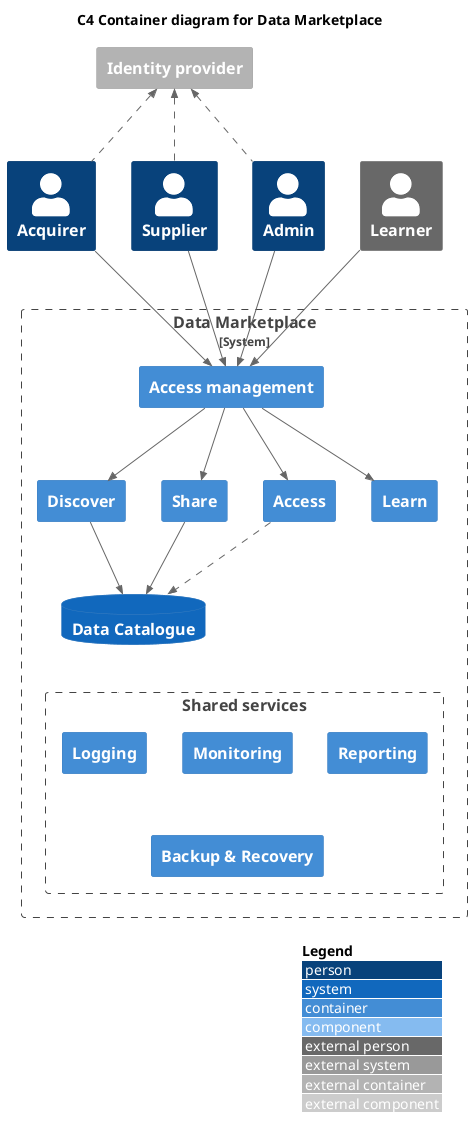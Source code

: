 @startuml dm-c4-container 
!include <C4/C4_Container>
!include <C4/C4_Component>

  title C4 Container diagram for Data Marketplace
  
  AddRelTag("dashed", $lineStyle=DashedLine())

  Person(acquirer, "Acquirer", "")
  Person(supplier, "Supplier", "")
  Person(admin, "Admin", "")

  Person_Ext(learner, "Learner", "")

  Container_Ext(idp, "Identity provider", "")

  System_Boundary(dm, "Data Marketplace") {
  
    Container(am, "Access management", "")
    Container(discover, "Discover", "")
    Container(share, "Share", "")
    Container(access, "Access", "") 
    Container(learn, "Learn", "") 
    SystemDb(catalog, "Data Catalogue", "")

    Boundary(common, "Shared services") {
      Container(logging, "Logging", "")
      Container(monitoring, "Monitoring", "")
      Container(reporting, "Reporting", "")  
      Container(backup, "Backup & Recovery", "")     
    }
    catalog -[#hidden]- logging 
  }

  Rel_U(supplier, idp, "", $tags="dashed")
  Rel_U(acquirer, idp, "", $tags="dashed")
  Rel_U(admin, idp, "", $tags="dashed")
  
  Rel(supplier, am, "")
  Rel(acquirer, am, "")
  Rel(admin, am, "")
  Rel(learner, am, "")

  Rel(am, discover, "")
  Rel(am, share, "")
  Rel(am, access, "")
  Rel(am, learn, "")

  Rel(discover, catalog, "")
  Rel(share, catalog, "")
  Rel(access, catalog, "", $tags="dashed")

  LAYOUT_WITH_LEGEND()
@enduml
